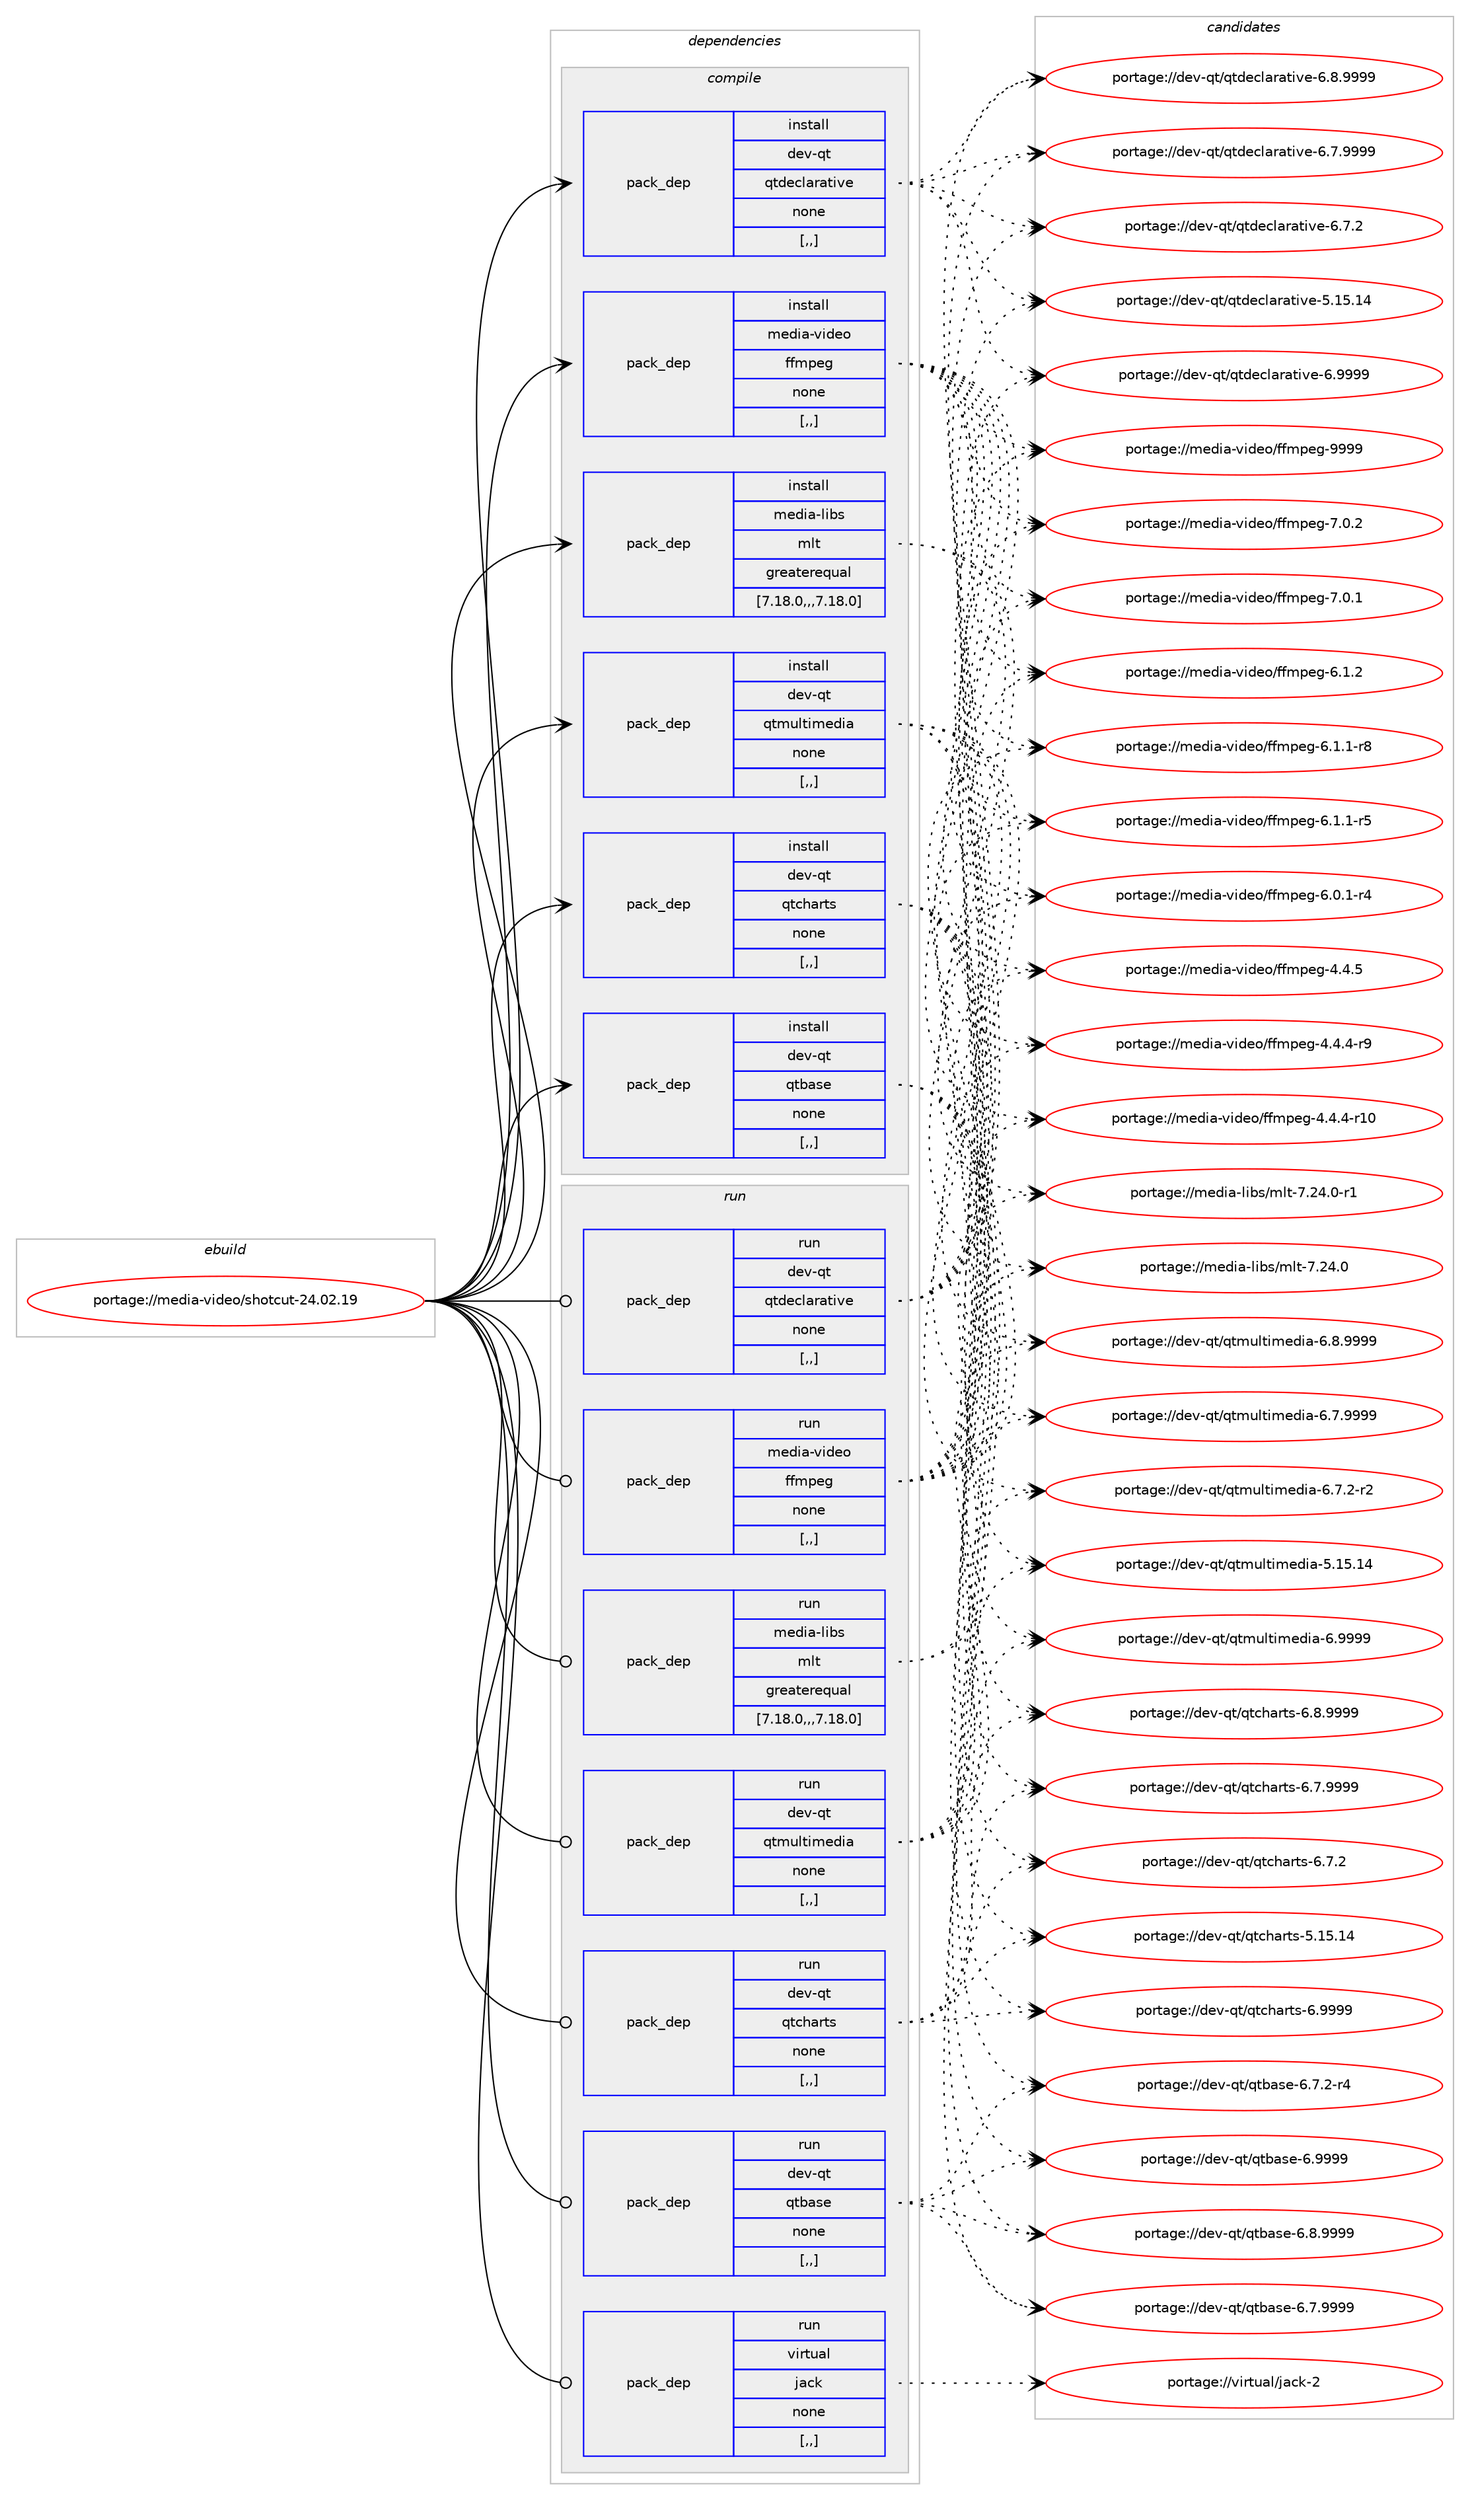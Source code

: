 digraph prolog {

# *************
# Graph options
# *************

newrank=true;
concentrate=true;
compound=true;
graph [rankdir=LR,fontname=Helvetica,fontsize=10,ranksep=1.5];#, ranksep=2.5, nodesep=0.2];
edge  [arrowhead=vee];
node  [fontname=Helvetica,fontsize=10];

# **********
# The ebuild
# **********

subgraph cluster_leftcol {
color=gray;
label=<<i>ebuild</i>>;
id [label="portage://media-video/shotcut-24.02.19", color=red, width=4, href="../media-video/shotcut-24.02.19.svg"];
}

# ****************
# The dependencies
# ****************

subgraph cluster_midcol {
color=gray;
label=<<i>dependencies</i>>;
subgraph cluster_compile {
fillcolor="#eeeeee";
style=filled;
label=<<i>compile</i>>;
subgraph pack619035 {
dependency845223 [label=<<TABLE BORDER="0" CELLBORDER="1" CELLSPACING="0" CELLPADDING="4" WIDTH="220"><TR><TD ROWSPAN="6" CELLPADDING="30">pack_dep</TD></TR><TR><TD WIDTH="110">install</TD></TR><TR><TD>dev-qt</TD></TR><TR><TD>qtbase</TD></TR><TR><TD>none</TD></TR><TR><TD>[,,]</TD></TR></TABLE>>, shape=none, color=blue];
}
id:e -> dependency845223:w [weight=20,style="solid",arrowhead="vee"];
subgraph pack619036 {
dependency845224 [label=<<TABLE BORDER="0" CELLBORDER="1" CELLSPACING="0" CELLPADDING="4" WIDTH="220"><TR><TD ROWSPAN="6" CELLPADDING="30">pack_dep</TD></TR><TR><TD WIDTH="110">install</TD></TR><TR><TD>dev-qt</TD></TR><TR><TD>qtcharts</TD></TR><TR><TD>none</TD></TR><TR><TD>[,,]</TD></TR></TABLE>>, shape=none, color=blue];
}
id:e -> dependency845224:w [weight=20,style="solid",arrowhead="vee"];
subgraph pack619037 {
dependency845225 [label=<<TABLE BORDER="0" CELLBORDER="1" CELLSPACING="0" CELLPADDING="4" WIDTH="220"><TR><TD ROWSPAN="6" CELLPADDING="30">pack_dep</TD></TR><TR><TD WIDTH="110">install</TD></TR><TR><TD>dev-qt</TD></TR><TR><TD>qtdeclarative</TD></TR><TR><TD>none</TD></TR><TR><TD>[,,]</TD></TR></TABLE>>, shape=none, color=blue];
}
id:e -> dependency845225:w [weight=20,style="solid",arrowhead="vee"];
subgraph pack619038 {
dependency845226 [label=<<TABLE BORDER="0" CELLBORDER="1" CELLSPACING="0" CELLPADDING="4" WIDTH="220"><TR><TD ROWSPAN="6" CELLPADDING="30">pack_dep</TD></TR><TR><TD WIDTH="110">install</TD></TR><TR><TD>dev-qt</TD></TR><TR><TD>qtmultimedia</TD></TR><TR><TD>none</TD></TR><TR><TD>[,,]</TD></TR></TABLE>>, shape=none, color=blue];
}
id:e -> dependency845226:w [weight=20,style="solid",arrowhead="vee"];
subgraph pack619039 {
dependency845227 [label=<<TABLE BORDER="0" CELLBORDER="1" CELLSPACING="0" CELLPADDING="4" WIDTH="220"><TR><TD ROWSPAN="6" CELLPADDING="30">pack_dep</TD></TR><TR><TD WIDTH="110">install</TD></TR><TR><TD>media-libs</TD></TR><TR><TD>mlt</TD></TR><TR><TD>greaterequal</TD></TR><TR><TD>[7.18.0,,,7.18.0]</TD></TR></TABLE>>, shape=none, color=blue];
}
id:e -> dependency845227:w [weight=20,style="solid",arrowhead="vee"];
subgraph pack619040 {
dependency845228 [label=<<TABLE BORDER="0" CELLBORDER="1" CELLSPACING="0" CELLPADDING="4" WIDTH="220"><TR><TD ROWSPAN="6" CELLPADDING="30">pack_dep</TD></TR><TR><TD WIDTH="110">install</TD></TR><TR><TD>media-video</TD></TR><TR><TD>ffmpeg</TD></TR><TR><TD>none</TD></TR><TR><TD>[,,]</TD></TR></TABLE>>, shape=none, color=blue];
}
id:e -> dependency845228:w [weight=20,style="solid",arrowhead="vee"];
}
subgraph cluster_compileandrun {
fillcolor="#eeeeee";
style=filled;
label=<<i>compile and run</i>>;
}
subgraph cluster_run {
fillcolor="#eeeeee";
style=filled;
label=<<i>run</i>>;
subgraph pack619041 {
dependency845229 [label=<<TABLE BORDER="0" CELLBORDER="1" CELLSPACING="0" CELLPADDING="4" WIDTH="220"><TR><TD ROWSPAN="6" CELLPADDING="30">pack_dep</TD></TR><TR><TD WIDTH="110">run</TD></TR><TR><TD>dev-qt</TD></TR><TR><TD>qtbase</TD></TR><TR><TD>none</TD></TR><TR><TD>[,,]</TD></TR></TABLE>>, shape=none, color=blue];
}
id:e -> dependency845229:w [weight=20,style="solid",arrowhead="odot"];
subgraph pack619042 {
dependency845230 [label=<<TABLE BORDER="0" CELLBORDER="1" CELLSPACING="0" CELLPADDING="4" WIDTH="220"><TR><TD ROWSPAN="6" CELLPADDING="30">pack_dep</TD></TR><TR><TD WIDTH="110">run</TD></TR><TR><TD>dev-qt</TD></TR><TR><TD>qtcharts</TD></TR><TR><TD>none</TD></TR><TR><TD>[,,]</TD></TR></TABLE>>, shape=none, color=blue];
}
id:e -> dependency845230:w [weight=20,style="solid",arrowhead="odot"];
subgraph pack619043 {
dependency845231 [label=<<TABLE BORDER="0" CELLBORDER="1" CELLSPACING="0" CELLPADDING="4" WIDTH="220"><TR><TD ROWSPAN="6" CELLPADDING="30">pack_dep</TD></TR><TR><TD WIDTH="110">run</TD></TR><TR><TD>dev-qt</TD></TR><TR><TD>qtdeclarative</TD></TR><TR><TD>none</TD></TR><TR><TD>[,,]</TD></TR></TABLE>>, shape=none, color=blue];
}
id:e -> dependency845231:w [weight=20,style="solid",arrowhead="odot"];
subgraph pack619044 {
dependency845232 [label=<<TABLE BORDER="0" CELLBORDER="1" CELLSPACING="0" CELLPADDING="4" WIDTH="220"><TR><TD ROWSPAN="6" CELLPADDING="30">pack_dep</TD></TR><TR><TD WIDTH="110">run</TD></TR><TR><TD>dev-qt</TD></TR><TR><TD>qtmultimedia</TD></TR><TR><TD>none</TD></TR><TR><TD>[,,]</TD></TR></TABLE>>, shape=none, color=blue];
}
id:e -> dependency845232:w [weight=20,style="solid",arrowhead="odot"];
subgraph pack619045 {
dependency845233 [label=<<TABLE BORDER="0" CELLBORDER="1" CELLSPACING="0" CELLPADDING="4" WIDTH="220"><TR><TD ROWSPAN="6" CELLPADDING="30">pack_dep</TD></TR><TR><TD WIDTH="110">run</TD></TR><TR><TD>media-libs</TD></TR><TR><TD>mlt</TD></TR><TR><TD>greaterequal</TD></TR><TR><TD>[7.18.0,,,7.18.0]</TD></TR></TABLE>>, shape=none, color=blue];
}
id:e -> dependency845233:w [weight=20,style="solid",arrowhead="odot"];
subgraph pack619046 {
dependency845234 [label=<<TABLE BORDER="0" CELLBORDER="1" CELLSPACING="0" CELLPADDING="4" WIDTH="220"><TR><TD ROWSPAN="6" CELLPADDING="30">pack_dep</TD></TR><TR><TD WIDTH="110">run</TD></TR><TR><TD>media-video</TD></TR><TR><TD>ffmpeg</TD></TR><TR><TD>none</TD></TR><TR><TD>[,,]</TD></TR></TABLE>>, shape=none, color=blue];
}
id:e -> dependency845234:w [weight=20,style="solid",arrowhead="odot"];
subgraph pack619047 {
dependency845235 [label=<<TABLE BORDER="0" CELLBORDER="1" CELLSPACING="0" CELLPADDING="4" WIDTH="220"><TR><TD ROWSPAN="6" CELLPADDING="30">pack_dep</TD></TR><TR><TD WIDTH="110">run</TD></TR><TR><TD>virtual</TD></TR><TR><TD>jack</TD></TR><TR><TD>none</TD></TR><TR><TD>[,,]</TD></TR></TABLE>>, shape=none, color=blue];
}
id:e -> dependency845235:w [weight=20,style="solid",arrowhead="odot"];
}
}

# **************
# The candidates
# **************

subgraph cluster_choices {
rank=same;
color=gray;
label=<<i>candidates</i>>;

subgraph choice619035 {
color=black;
nodesep=1;
choice1001011184511311647113116989711510145544657575757 [label="portage://dev-qt/qtbase-6.9999", color=red, width=4,href="../dev-qt/qtbase-6.9999.svg"];
choice10010111845113116471131169897115101455446564657575757 [label="portage://dev-qt/qtbase-6.8.9999", color=red, width=4,href="../dev-qt/qtbase-6.8.9999.svg"];
choice10010111845113116471131169897115101455446554657575757 [label="portage://dev-qt/qtbase-6.7.9999", color=red, width=4,href="../dev-qt/qtbase-6.7.9999.svg"];
choice100101118451131164711311698971151014554465546504511452 [label="portage://dev-qt/qtbase-6.7.2-r4", color=red, width=4,href="../dev-qt/qtbase-6.7.2-r4.svg"];
dependency845223:e -> choice1001011184511311647113116989711510145544657575757:w [style=dotted,weight="100"];
dependency845223:e -> choice10010111845113116471131169897115101455446564657575757:w [style=dotted,weight="100"];
dependency845223:e -> choice10010111845113116471131169897115101455446554657575757:w [style=dotted,weight="100"];
dependency845223:e -> choice100101118451131164711311698971151014554465546504511452:w [style=dotted,weight="100"];
}
subgraph choice619036 {
color=black;
nodesep=1;
choice1001011184511311647113116991049711411611545544657575757 [label="portage://dev-qt/qtcharts-6.9999", color=red, width=4,href="../dev-qt/qtcharts-6.9999.svg"];
choice10010111845113116471131169910497114116115455446564657575757 [label="portage://dev-qt/qtcharts-6.8.9999", color=red, width=4,href="../dev-qt/qtcharts-6.8.9999.svg"];
choice10010111845113116471131169910497114116115455446554657575757 [label="portage://dev-qt/qtcharts-6.7.9999", color=red, width=4,href="../dev-qt/qtcharts-6.7.9999.svg"];
choice10010111845113116471131169910497114116115455446554650 [label="portage://dev-qt/qtcharts-6.7.2", color=red, width=4,href="../dev-qt/qtcharts-6.7.2.svg"];
choice100101118451131164711311699104971141161154553464953464952 [label="portage://dev-qt/qtcharts-5.15.14", color=red, width=4,href="../dev-qt/qtcharts-5.15.14.svg"];
dependency845224:e -> choice1001011184511311647113116991049711411611545544657575757:w [style=dotted,weight="100"];
dependency845224:e -> choice10010111845113116471131169910497114116115455446564657575757:w [style=dotted,weight="100"];
dependency845224:e -> choice10010111845113116471131169910497114116115455446554657575757:w [style=dotted,weight="100"];
dependency845224:e -> choice10010111845113116471131169910497114116115455446554650:w [style=dotted,weight="100"];
dependency845224:e -> choice100101118451131164711311699104971141161154553464953464952:w [style=dotted,weight="100"];
}
subgraph choice619037 {
color=black;
nodesep=1;
choice100101118451131164711311610010199108971149711610511810145544657575757 [label="portage://dev-qt/qtdeclarative-6.9999", color=red, width=4,href="../dev-qt/qtdeclarative-6.9999.svg"];
choice1001011184511311647113116100101991089711497116105118101455446564657575757 [label="portage://dev-qt/qtdeclarative-6.8.9999", color=red, width=4,href="../dev-qt/qtdeclarative-6.8.9999.svg"];
choice1001011184511311647113116100101991089711497116105118101455446554657575757 [label="portage://dev-qt/qtdeclarative-6.7.9999", color=red, width=4,href="../dev-qt/qtdeclarative-6.7.9999.svg"];
choice1001011184511311647113116100101991089711497116105118101455446554650 [label="portage://dev-qt/qtdeclarative-6.7.2", color=red, width=4,href="../dev-qt/qtdeclarative-6.7.2.svg"];
choice10010111845113116471131161001019910897114971161051181014553464953464952 [label="portage://dev-qt/qtdeclarative-5.15.14", color=red, width=4,href="../dev-qt/qtdeclarative-5.15.14.svg"];
dependency845225:e -> choice100101118451131164711311610010199108971149711610511810145544657575757:w [style=dotted,weight="100"];
dependency845225:e -> choice1001011184511311647113116100101991089711497116105118101455446564657575757:w [style=dotted,weight="100"];
dependency845225:e -> choice1001011184511311647113116100101991089711497116105118101455446554657575757:w [style=dotted,weight="100"];
dependency845225:e -> choice1001011184511311647113116100101991089711497116105118101455446554650:w [style=dotted,weight="100"];
dependency845225:e -> choice10010111845113116471131161001019910897114971161051181014553464953464952:w [style=dotted,weight="100"];
}
subgraph choice619038 {
color=black;
nodesep=1;
choice10010111845113116471131161091171081161051091011001059745544657575757 [label="portage://dev-qt/qtmultimedia-6.9999", color=red, width=4,href="../dev-qt/qtmultimedia-6.9999.svg"];
choice100101118451131164711311610911710811610510910110010597455446564657575757 [label="portage://dev-qt/qtmultimedia-6.8.9999", color=red, width=4,href="../dev-qt/qtmultimedia-6.8.9999.svg"];
choice100101118451131164711311610911710811610510910110010597455446554657575757 [label="portage://dev-qt/qtmultimedia-6.7.9999", color=red, width=4,href="../dev-qt/qtmultimedia-6.7.9999.svg"];
choice1001011184511311647113116109117108116105109101100105974554465546504511450 [label="portage://dev-qt/qtmultimedia-6.7.2-r2", color=red, width=4,href="../dev-qt/qtmultimedia-6.7.2-r2.svg"];
choice1001011184511311647113116109117108116105109101100105974553464953464952 [label="portage://dev-qt/qtmultimedia-5.15.14", color=red, width=4,href="../dev-qt/qtmultimedia-5.15.14.svg"];
dependency845226:e -> choice10010111845113116471131161091171081161051091011001059745544657575757:w [style=dotted,weight="100"];
dependency845226:e -> choice100101118451131164711311610911710811610510910110010597455446564657575757:w [style=dotted,weight="100"];
dependency845226:e -> choice100101118451131164711311610911710811610510910110010597455446554657575757:w [style=dotted,weight="100"];
dependency845226:e -> choice1001011184511311647113116109117108116105109101100105974554465546504511450:w [style=dotted,weight="100"];
dependency845226:e -> choice1001011184511311647113116109117108116105109101100105974553464953464952:w [style=dotted,weight="100"];
}
subgraph choice619039 {
color=black;
nodesep=1;
choice10910110010597451081059811547109108116455546505246484511449 [label="portage://media-libs/mlt-7.24.0-r1", color=red, width=4,href="../media-libs/mlt-7.24.0-r1.svg"];
choice1091011001059745108105981154710910811645554650524648 [label="portage://media-libs/mlt-7.24.0", color=red, width=4,href="../media-libs/mlt-7.24.0.svg"];
dependency845227:e -> choice10910110010597451081059811547109108116455546505246484511449:w [style=dotted,weight="100"];
dependency845227:e -> choice1091011001059745108105981154710910811645554650524648:w [style=dotted,weight="100"];
}
subgraph choice619040 {
color=black;
nodesep=1;
choice1091011001059745118105100101111471021021091121011034557575757 [label="portage://media-video/ffmpeg-9999", color=red, width=4,href="../media-video/ffmpeg-9999.svg"];
choice109101100105974511810510010111147102102109112101103455546484650 [label="portage://media-video/ffmpeg-7.0.2", color=red, width=4,href="../media-video/ffmpeg-7.0.2.svg"];
choice109101100105974511810510010111147102102109112101103455546484649 [label="portage://media-video/ffmpeg-7.0.1", color=red, width=4,href="../media-video/ffmpeg-7.0.1.svg"];
choice109101100105974511810510010111147102102109112101103455446494650 [label="portage://media-video/ffmpeg-6.1.2", color=red, width=4,href="../media-video/ffmpeg-6.1.2.svg"];
choice1091011001059745118105100101111471021021091121011034554464946494511456 [label="portage://media-video/ffmpeg-6.1.1-r8", color=red, width=4,href="../media-video/ffmpeg-6.1.1-r8.svg"];
choice1091011001059745118105100101111471021021091121011034554464946494511453 [label="portage://media-video/ffmpeg-6.1.1-r5", color=red, width=4,href="../media-video/ffmpeg-6.1.1-r5.svg"];
choice1091011001059745118105100101111471021021091121011034554464846494511452 [label="portage://media-video/ffmpeg-6.0.1-r4", color=red, width=4,href="../media-video/ffmpeg-6.0.1-r4.svg"];
choice109101100105974511810510010111147102102109112101103455246524653 [label="portage://media-video/ffmpeg-4.4.5", color=red, width=4,href="../media-video/ffmpeg-4.4.5.svg"];
choice1091011001059745118105100101111471021021091121011034552465246524511457 [label="portage://media-video/ffmpeg-4.4.4-r9", color=red, width=4,href="../media-video/ffmpeg-4.4.4-r9.svg"];
choice109101100105974511810510010111147102102109112101103455246524652451144948 [label="portage://media-video/ffmpeg-4.4.4-r10", color=red, width=4,href="../media-video/ffmpeg-4.4.4-r10.svg"];
dependency845228:e -> choice1091011001059745118105100101111471021021091121011034557575757:w [style=dotted,weight="100"];
dependency845228:e -> choice109101100105974511810510010111147102102109112101103455546484650:w [style=dotted,weight="100"];
dependency845228:e -> choice109101100105974511810510010111147102102109112101103455546484649:w [style=dotted,weight="100"];
dependency845228:e -> choice109101100105974511810510010111147102102109112101103455446494650:w [style=dotted,weight="100"];
dependency845228:e -> choice1091011001059745118105100101111471021021091121011034554464946494511456:w [style=dotted,weight="100"];
dependency845228:e -> choice1091011001059745118105100101111471021021091121011034554464946494511453:w [style=dotted,weight="100"];
dependency845228:e -> choice1091011001059745118105100101111471021021091121011034554464846494511452:w [style=dotted,weight="100"];
dependency845228:e -> choice109101100105974511810510010111147102102109112101103455246524653:w [style=dotted,weight="100"];
dependency845228:e -> choice1091011001059745118105100101111471021021091121011034552465246524511457:w [style=dotted,weight="100"];
dependency845228:e -> choice109101100105974511810510010111147102102109112101103455246524652451144948:w [style=dotted,weight="100"];
}
subgraph choice619041 {
color=black;
nodesep=1;
choice1001011184511311647113116989711510145544657575757 [label="portage://dev-qt/qtbase-6.9999", color=red, width=4,href="../dev-qt/qtbase-6.9999.svg"];
choice10010111845113116471131169897115101455446564657575757 [label="portage://dev-qt/qtbase-6.8.9999", color=red, width=4,href="../dev-qt/qtbase-6.8.9999.svg"];
choice10010111845113116471131169897115101455446554657575757 [label="portage://dev-qt/qtbase-6.7.9999", color=red, width=4,href="../dev-qt/qtbase-6.7.9999.svg"];
choice100101118451131164711311698971151014554465546504511452 [label="portage://dev-qt/qtbase-6.7.2-r4", color=red, width=4,href="../dev-qt/qtbase-6.7.2-r4.svg"];
dependency845229:e -> choice1001011184511311647113116989711510145544657575757:w [style=dotted,weight="100"];
dependency845229:e -> choice10010111845113116471131169897115101455446564657575757:w [style=dotted,weight="100"];
dependency845229:e -> choice10010111845113116471131169897115101455446554657575757:w [style=dotted,weight="100"];
dependency845229:e -> choice100101118451131164711311698971151014554465546504511452:w [style=dotted,weight="100"];
}
subgraph choice619042 {
color=black;
nodesep=1;
choice1001011184511311647113116991049711411611545544657575757 [label="portage://dev-qt/qtcharts-6.9999", color=red, width=4,href="../dev-qt/qtcharts-6.9999.svg"];
choice10010111845113116471131169910497114116115455446564657575757 [label="portage://dev-qt/qtcharts-6.8.9999", color=red, width=4,href="../dev-qt/qtcharts-6.8.9999.svg"];
choice10010111845113116471131169910497114116115455446554657575757 [label="portage://dev-qt/qtcharts-6.7.9999", color=red, width=4,href="../dev-qt/qtcharts-6.7.9999.svg"];
choice10010111845113116471131169910497114116115455446554650 [label="portage://dev-qt/qtcharts-6.7.2", color=red, width=4,href="../dev-qt/qtcharts-6.7.2.svg"];
choice100101118451131164711311699104971141161154553464953464952 [label="portage://dev-qt/qtcharts-5.15.14", color=red, width=4,href="../dev-qt/qtcharts-5.15.14.svg"];
dependency845230:e -> choice1001011184511311647113116991049711411611545544657575757:w [style=dotted,weight="100"];
dependency845230:e -> choice10010111845113116471131169910497114116115455446564657575757:w [style=dotted,weight="100"];
dependency845230:e -> choice10010111845113116471131169910497114116115455446554657575757:w [style=dotted,weight="100"];
dependency845230:e -> choice10010111845113116471131169910497114116115455446554650:w [style=dotted,weight="100"];
dependency845230:e -> choice100101118451131164711311699104971141161154553464953464952:w [style=dotted,weight="100"];
}
subgraph choice619043 {
color=black;
nodesep=1;
choice100101118451131164711311610010199108971149711610511810145544657575757 [label="portage://dev-qt/qtdeclarative-6.9999", color=red, width=4,href="../dev-qt/qtdeclarative-6.9999.svg"];
choice1001011184511311647113116100101991089711497116105118101455446564657575757 [label="portage://dev-qt/qtdeclarative-6.8.9999", color=red, width=4,href="../dev-qt/qtdeclarative-6.8.9999.svg"];
choice1001011184511311647113116100101991089711497116105118101455446554657575757 [label="portage://dev-qt/qtdeclarative-6.7.9999", color=red, width=4,href="../dev-qt/qtdeclarative-6.7.9999.svg"];
choice1001011184511311647113116100101991089711497116105118101455446554650 [label="portage://dev-qt/qtdeclarative-6.7.2", color=red, width=4,href="../dev-qt/qtdeclarative-6.7.2.svg"];
choice10010111845113116471131161001019910897114971161051181014553464953464952 [label="portage://dev-qt/qtdeclarative-5.15.14", color=red, width=4,href="../dev-qt/qtdeclarative-5.15.14.svg"];
dependency845231:e -> choice100101118451131164711311610010199108971149711610511810145544657575757:w [style=dotted,weight="100"];
dependency845231:e -> choice1001011184511311647113116100101991089711497116105118101455446564657575757:w [style=dotted,weight="100"];
dependency845231:e -> choice1001011184511311647113116100101991089711497116105118101455446554657575757:w [style=dotted,weight="100"];
dependency845231:e -> choice1001011184511311647113116100101991089711497116105118101455446554650:w [style=dotted,weight="100"];
dependency845231:e -> choice10010111845113116471131161001019910897114971161051181014553464953464952:w [style=dotted,weight="100"];
}
subgraph choice619044 {
color=black;
nodesep=1;
choice10010111845113116471131161091171081161051091011001059745544657575757 [label="portage://dev-qt/qtmultimedia-6.9999", color=red, width=4,href="../dev-qt/qtmultimedia-6.9999.svg"];
choice100101118451131164711311610911710811610510910110010597455446564657575757 [label="portage://dev-qt/qtmultimedia-6.8.9999", color=red, width=4,href="../dev-qt/qtmultimedia-6.8.9999.svg"];
choice100101118451131164711311610911710811610510910110010597455446554657575757 [label="portage://dev-qt/qtmultimedia-6.7.9999", color=red, width=4,href="../dev-qt/qtmultimedia-6.7.9999.svg"];
choice1001011184511311647113116109117108116105109101100105974554465546504511450 [label="portage://dev-qt/qtmultimedia-6.7.2-r2", color=red, width=4,href="../dev-qt/qtmultimedia-6.7.2-r2.svg"];
choice1001011184511311647113116109117108116105109101100105974553464953464952 [label="portage://dev-qt/qtmultimedia-5.15.14", color=red, width=4,href="../dev-qt/qtmultimedia-5.15.14.svg"];
dependency845232:e -> choice10010111845113116471131161091171081161051091011001059745544657575757:w [style=dotted,weight="100"];
dependency845232:e -> choice100101118451131164711311610911710811610510910110010597455446564657575757:w [style=dotted,weight="100"];
dependency845232:e -> choice100101118451131164711311610911710811610510910110010597455446554657575757:w [style=dotted,weight="100"];
dependency845232:e -> choice1001011184511311647113116109117108116105109101100105974554465546504511450:w [style=dotted,weight="100"];
dependency845232:e -> choice1001011184511311647113116109117108116105109101100105974553464953464952:w [style=dotted,weight="100"];
}
subgraph choice619045 {
color=black;
nodesep=1;
choice10910110010597451081059811547109108116455546505246484511449 [label="portage://media-libs/mlt-7.24.0-r1", color=red, width=4,href="../media-libs/mlt-7.24.0-r1.svg"];
choice1091011001059745108105981154710910811645554650524648 [label="portage://media-libs/mlt-7.24.0", color=red, width=4,href="../media-libs/mlt-7.24.0.svg"];
dependency845233:e -> choice10910110010597451081059811547109108116455546505246484511449:w [style=dotted,weight="100"];
dependency845233:e -> choice1091011001059745108105981154710910811645554650524648:w [style=dotted,weight="100"];
}
subgraph choice619046 {
color=black;
nodesep=1;
choice1091011001059745118105100101111471021021091121011034557575757 [label="portage://media-video/ffmpeg-9999", color=red, width=4,href="../media-video/ffmpeg-9999.svg"];
choice109101100105974511810510010111147102102109112101103455546484650 [label="portage://media-video/ffmpeg-7.0.2", color=red, width=4,href="../media-video/ffmpeg-7.0.2.svg"];
choice109101100105974511810510010111147102102109112101103455546484649 [label="portage://media-video/ffmpeg-7.0.1", color=red, width=4,href="../media-video/ffmpeg-7.0.1.svg"];
choice109101100105974511810510010111147102102109112101103455446494650 [label="portage://media-video/ffmpeg-6.1.2", color=red, width=4,href="../media-video/ffmpeg-6.1.2.svg"];
choice1091011001059745118105100101111471021021091121011034554464946494511456 [label="portage://media-video/ffmpeg-6.1.1-r8", color=red, width=4,href="../media-video/ffmpeg-6.1.1-r8.svg"];
choice1091011001059745118105100101111471021021091121011034554464946494511453 [label="portage://media-video/ffmpeg-6.1.1-r5", color=red, width=4,href="../media-video/ffmpeg-6.1.1-r5.svg"];
choice1091011001059745118105100101111471021021091121011034554464846494511452 [label="portage://media-video/ffmpeg-6.0.1-r4", color=red, width=4,href="../media-video/ffmpeg-6.0.1-r4.svg"];
choice109101100105974511810510010111147102102109112101103455246524653 [label="portage://media-video/ffmpeg-4.4.5", color=red, width=4,href="../media-video/ffmpeg-4.4.5.svg"];
choice1091011001059745118105100101111471021021091121011034552465246524511457 [label="portage://media-video/ffmpeg-4.4.4-r9", color=red, width=4,href="../media-video/ffmpeg-4.4.4-r9.svg"];
choice109101100105974511810510010111147102102109112101103455246524652451144948 [label="portage://media-video/ffmpeg-4.4.4-r10", color=red, width=4,href="../media-video/ffmpeg-4.4.4-r10.svg"];
dependency845234:e -> choice1091011001059745118105100101111471021021091121011034557575757:w [style=dotted,weight="100"];
dependency845234:e -> choice109101100105974511810510010111147102102109112101103455546484650:w [style=dotted,weight="100"];
dependency845234:e -> choice109101100105974511810510010111147102102109112101103455546484649:w [style=dotted,weight="100"];
dependency845234:e -> choice109101100105974511810510010111147102102109112101103455446494650:w [style=dotted,weight="100"];
dependency845234:e -> choice1091011001059745118105100101111471021021091121011034554464946494511456:w [style=dotted,weight="100"];
dependency845234:e -> choice1091011001059745118105100101111471021021091121011034554464946494511453:w [style=dotted,weight="100"];
dependency845234:e -> choice1091011001059745118105100101111471021021091121011034554464846494511452:w [style=dotted,weight="100"];
dependency845234:e -> choice109101100105974511810510010111147102102109112101103455246524653:w [style=dotted,weight="100"];
dependency845234:e -> choice1091011001059745118105100101111471021021091121011034552465246524511457:w [style=dotted,weight="100"];
dependency845234:e -> choice109101100105974511810510010111147102102109112101103455246524652451144948:w [style=dotted,weight="100"];
}
subgraph choice619047 {
color=black;
nodesep=1;
choice118105114116117971084710697991074550 [label="portage://virtual/jack-2", color=red, width=4,href="../virtual/jack-2.svg"];
dependency845235:e -> choice118105114116117971084710697991074550:w [style=dotted,weight="100"];
}
}

}
